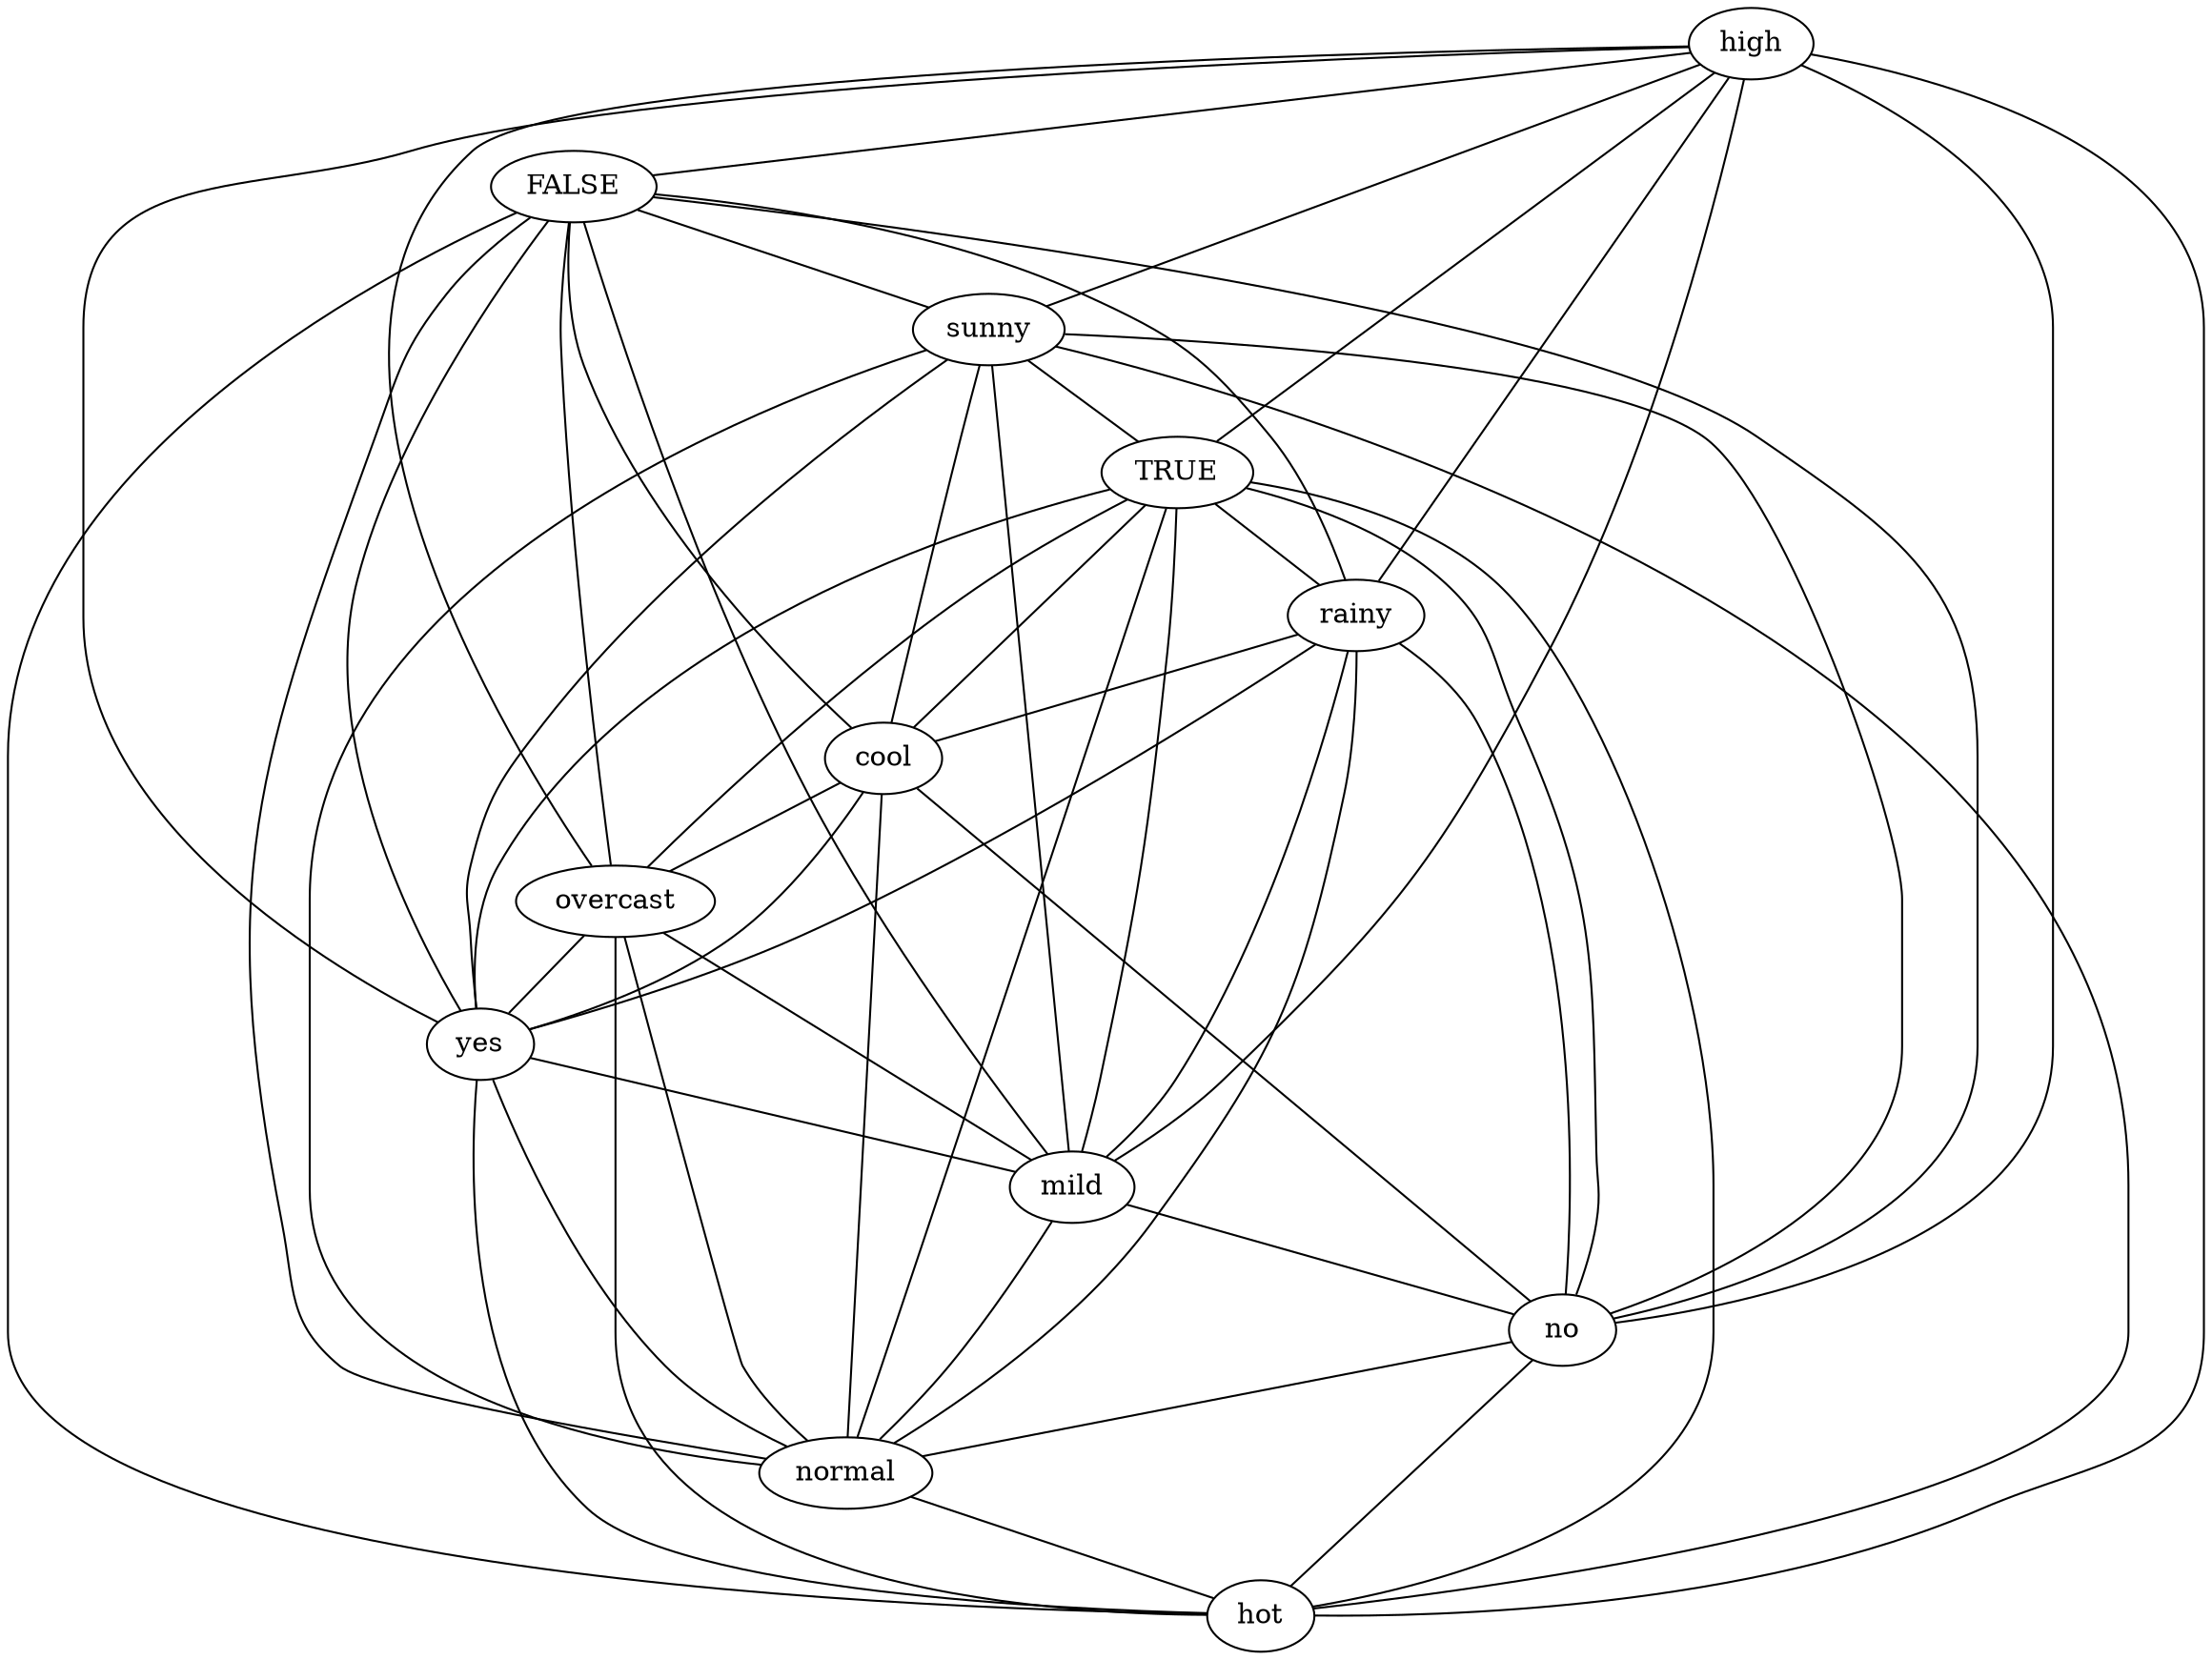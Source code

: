 strict graph "" {
high;
FALSE;
sunny;
TRUE;
rainy;
cool;
overcast;
yes;
mild;
no;
normal;
hot;
high -- FALSE  [color=black];
high -- overcast  [color=black];
high -- rainy  [color=black];
high -- mild  [color=black];
high -- no  [color=black];
high -- TRUE  [color=black];
high -- sunny  [color=black];
high -- hot  [color=black];
high -- yes  [color=black];
FALSE -- rainy  [color=black];
FALSE -- hot  [color=black];
FALSE -- mild  [color=black];
FALSE -- no  [color=black];
FALSE -- sunny  [color=black];
FALSE -- normal  [color=black];
FALSE -- cool  [color=black];
FALSE -- overcast  [color=black];
FALSE -- yes  [color=black];
sunny -- normal  [color=black];
sunny -- mild  [color=black];
sunny -- TRUE  [color=black];
sunny -- no  [color=black];
sunny -- cool  [color=black];
sunny -- hot  [color=black];
sunny -- yes  [color=black];
TRUE -- overcast  [color=black];
TRUE -- normal  [color=black];
TRUE -- hot  [color=black];
TRUE -- mild  [color=black];
TRUE -- no  [color=black];
TRUE -- cool  [color=black];
TRUE -- rainy  [color=black];
TRUE -- yes  [color=black];
rainy -- mild  [color=black];
rainy -- no  [color=black];
rainy -- normal  [color=black];
rainy -- cool  [color=black];
rainy -- yes  [color=black];
cool -- overcast  [color=black];
cool -- no  [color=black];
cool -- normal  [color=black];
cool -- yes  [color=black];
overcast -- mild  [color=black];
overcast -- hot  [color=black];
overcast -- normal  [color=black];
overcast -- yes  [color=black];
yes -- normal  [color=black];
yes -- mild  [color=black];
yes -- hot  [color=black];
mild -- no  [color=black];
mild -- normal  [color=black];
no -- normal  [color=black];
no -- hot  [color=black];
normal -- hot  [color=black];
}
